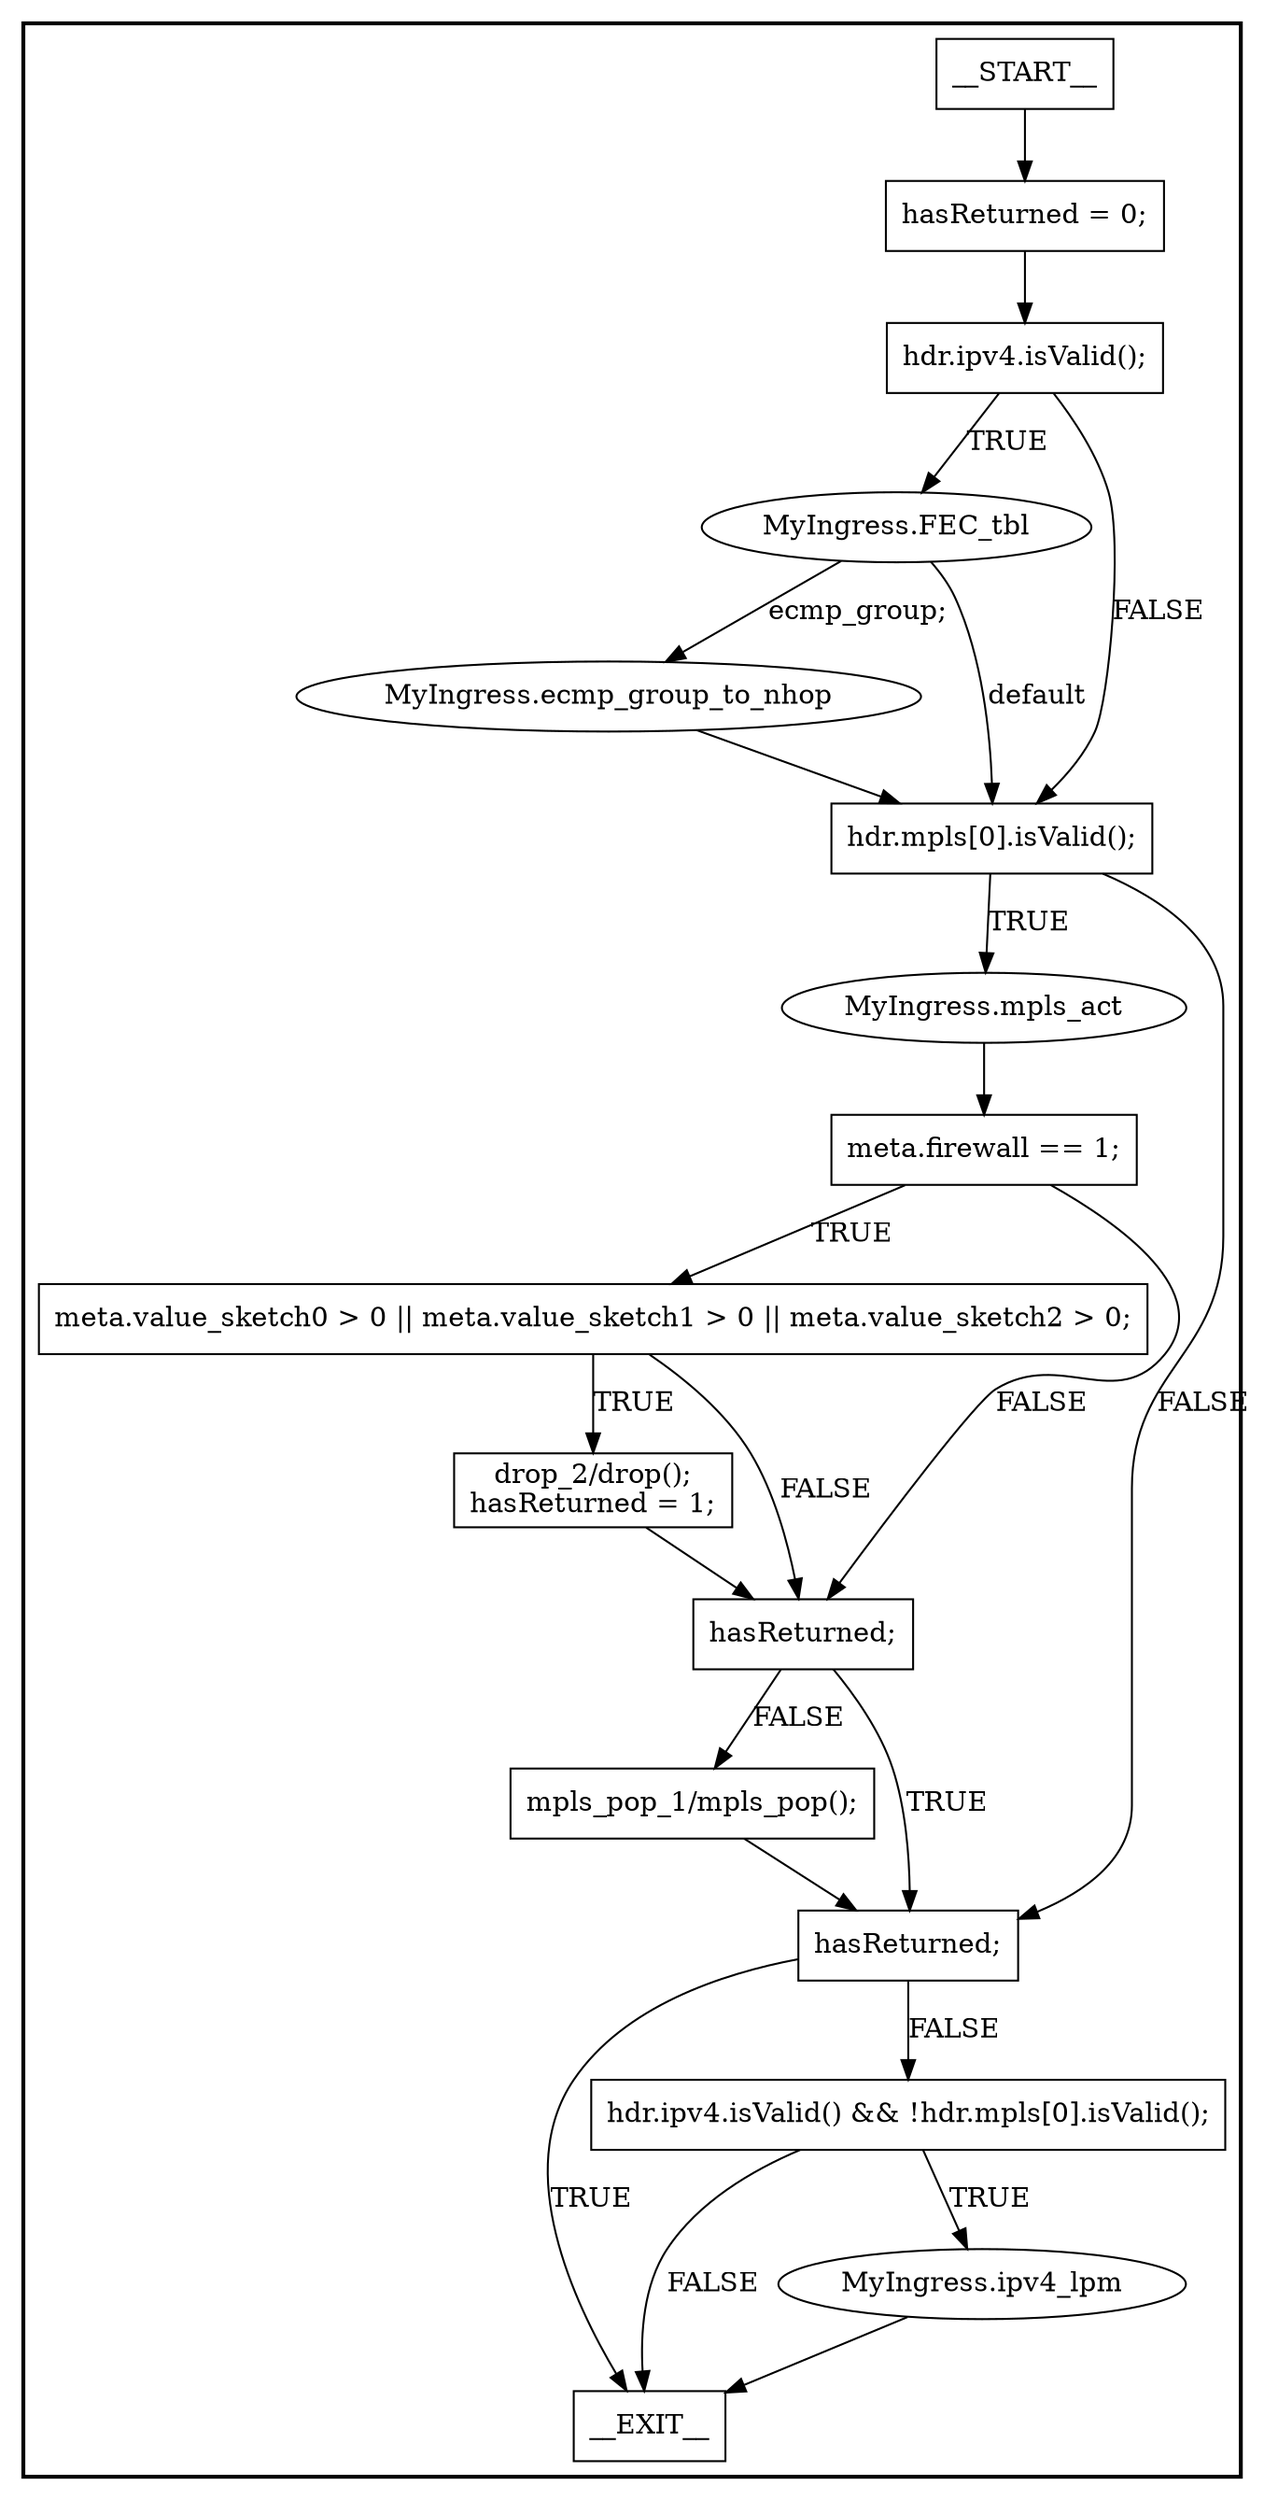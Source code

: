 digraph MyIngress {
subgraph cluster {
graph [
label="", labeljust=r, style=bold];
0[label=__START__, margin="", shape=rectangle, style=solid];
1[label=__EXIT__, margin="", shape=rectangle, style=solid];
2[label="hasReturned = 0;", margin="", shape=rectangle, style=solid];
3[label="hdr.ipv4.isValid();", margin="", shape=rectangle, style=solid];
4[label="MyIngress.FEC_tbl", margin="", shape=ellipse, style=solid];
5[label="MyIngress.ecmp_group_to_nhop", margin="", shape=ellipse, style=solid];
6[label="hdr.mpls[0].isValid();", margin="", shape=rectangle, style=solid];
7[label="MyIngress.mpls_act", margin="", shape=ellipse, style=solid];
8[label="meta.firewall == 1;", margin="", shape=rectangle, style=solid];
9[label="meta.value_sketch0 > 0 || meta.value_sketch1 > 0 || meta.value_sketch2 > 0;", margin="", shape=rectangle, style=solid];
10[label="drop_2/drop();
hasReturned = 1;", margin="", shape=rectangle, style=solid];
11[label="hasReturned;", margin="", shape=rectangle, style=solid];
12[label="mpls_pop_1/mpls_pop();", margin="", shape=rectangle, style=solid];
13[label="hasReturned;", margin="", shape=rectangle, style=solid];
14[label="hdr.ipv4.isValid() && !hdr.mpls[0].isValid();", margin="", shape=rectangle, style=solid];
15[label="MyIngress.ipv4_lpm", margin="", shape=ellipse, style=solid];
0 -> 2[label=""];
2 -> 3[label=""];
3 -> 4[label=TRUE];
3 -> 6[label=FALSE];
4 -> 5[label="ecmp_group;"];
4 -> 6[label=default];
5 -> 6[label=""];
6 -> 7[label=TRUE];
6 -> 13[label=FALSE];
7 -> 8[label=""];
8 -> 9[label=TRUE];
8 -> 11[label=FALSE];
9 -> 10[label=TRUE];
9 -> 11[label=FALSE];
10 -> 11[label=""];
11 -> 12[label=FALSE];
11 -> 13[label=TRUE];
12 -> 13[label=""];
13 -> 14[label=FALSE];
13 -> 1[label=TRUE];
14 -> 15[label=TRUE];
14 -> 1[label=FALSE];
15 -> 1[label=""];
}
}
